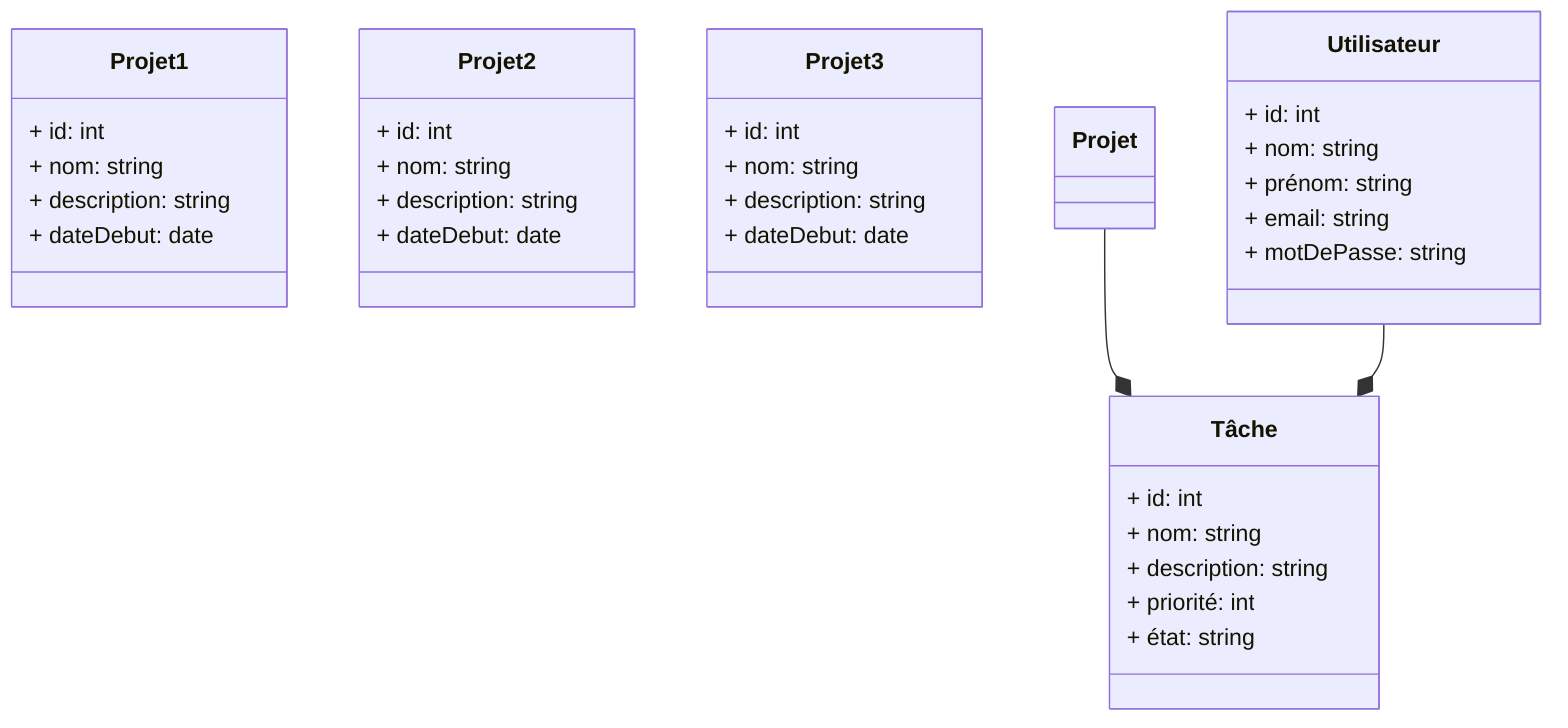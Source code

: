classDiagram

class Projet1 {
  + id: int
  + nom: string
  + description: string
  + dateDebut: date
}

class Projet2 {
  + id: int
  + nom: string
  + description: string
  + dateDebut: date
}

class Projet3 {
  + id: int
  + nom: string
  + description: string
  + dateDebut: date
}

class Tâche {
  + id: int
  + nom: string
  + description: string
  + priorité: int
  + état: string
}

class Utilisateur {
  + id: int
  + nom: string
  + prénom: string
  + email: string
  + motDePasse: string
}

Projet --* Tâche
Utilisateur --* Tâche